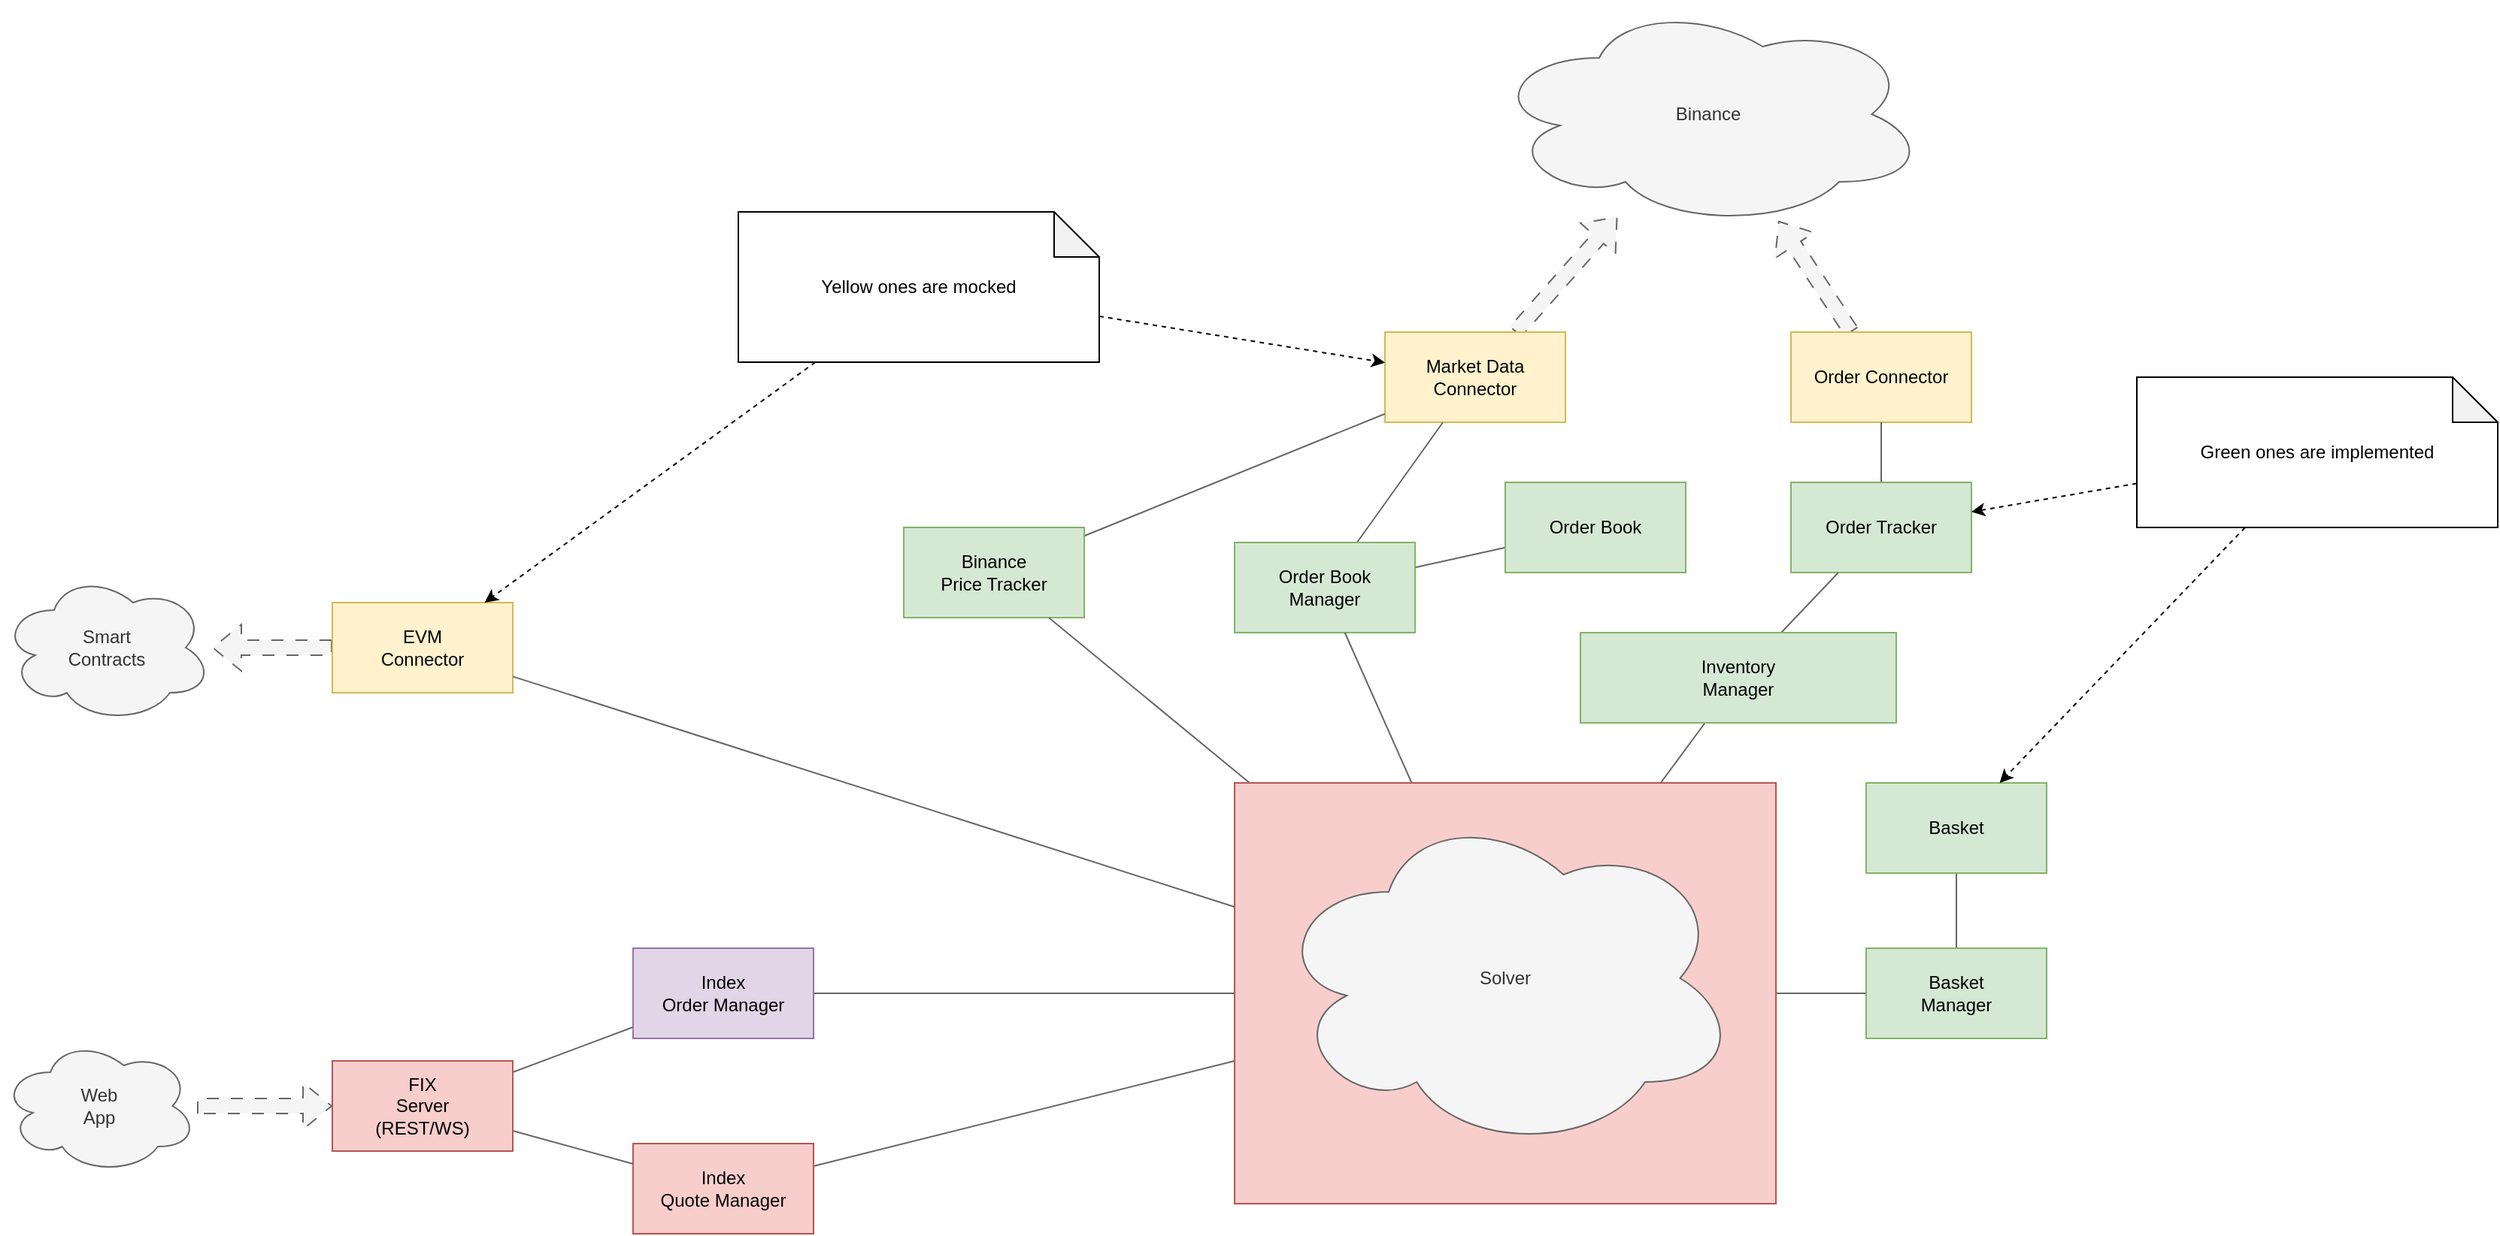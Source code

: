 <mxfile version="24.7.8">
  <diagram name="Page-1" id="jLtPJ1LHg6DGONc26ywa">
    <mxGraphModel dx="2057" dy="1960" grid="1" gridSize="10" guides="1" tooltips="1" connect="1" arrows="1" fold="1" page="1" pageScale="1" pageWidth="827" pageHeight="1169" math="0" shadow="0">
      <root>
        <mxCell id="0" />
        <mxCell id="1" parent="0" />
        <mxCell id="7HpykqLFBmdJ59aaJS6n-1" style="rounded=0;orthogonalLoop=1;jettySize=auto;html=1;endArrow=none;endFill=0;fillColor=#f5f5f5;strokeColor=#666666;" parent="1" source="7HpykqLFBmdJ59aaJS6n-3" target="7HpykqLFBmdJ59aaJS6n-24" edge="1">
          <mxGeometry relative="1" as="geometry" />
        </mxCell>
        <mxCell id="7HpykqLFBmdJ59aaJS6n-2" style="rounded=0;orthogonalLoop=1;jettySize=auto;html=1;endArrow=none;endFill=0;fillColor=#f5f5f5;strokeColor=#666666;" parent="1" source="7HpykqLFBmdJ59aaJS6n-3" target="7HpykqLFBmdJ59aaJS6n-26" edge="1">
          <mxGeometry relative="1" as="geometry" />
        </mxCell>
        <mxCell id="7HpykqLFBmdJ59aaJS6n-3" value="FIX&lt;div&gt;&lt;span style=&quot;background-color: initial;&quot;&gt;Server&lt;/span&gt;&lt;/div&gt;&lt;div&gt;&lt;span style=&quot;background-color: initial;&quot;&gt;(REST/WS)&lt;/span&gt;&lt;/div&gt;" style="rounded=0;whiteSpace=wrap;html=1;fillColor=#f8cecc;strokeColor=#b85450;" parent="1" vertex="1">
          <mxGeometry x="-120" y="425" width="120" height="60" as="geometry" />
        </mxCell>
        <mxCell id="7HpykqLFBmdJ59aaJS6n-4" style="rounded=0;orthogonalLoop=1;jettySize=auto;html=1;shape=flexArrow;fillColor=#f5f5f5;strokeColor=#666666;dashed=1;dashPattern=8 8;" parent="1" source="7HpykqLFBmdJ59aaJS6n-5" target="7HpykqLFBmdJ59aaJS6n-6" edge="1">
          <mxGeometry relative="1" as="geometry" />
        </mxCell>
        <mxCell id="7HpykqLFBmdJ59aaJS6n-5" value="&lt;div&gt;Market Data&lt;/div&gt;&lt;div&gt;Connector&lt;/div&gt;" style="rounded=0;whiteSpace=wrap;html=1;fillColor=#fff2cc;strokeColor=#d6b656;" parent="1" vertex="1">
          <mxGeometry x="580" y="-60" width="120" height="60" as="geometry" />
        </mxCell>
        <mxCell id="7HpykqLFBmdJ59aaJS6n-6" value="Binance" style="ellipse;shape=cloud;whiteSpace=wrap;html=1;fillColor=#f5f5f5;fontColor=#333333;strokeColor=#666666;" parent="1" vertex="1">
          <mxGeometry x="650" y="-280" width="290" height="150" as="geometry" />
        </mxCell>
        <mxCell id="7HpykqLFBmdJ59aaJS6n-7" style="rounded=0;orthogonalLoop=1;jettySize=auto;html=1;shape=flexArrow;fillColor=#f5f5f5;strokeColor=#666666;dashed=1;dashPattern=8 8;" parent="1" source="7HpykqLFBmdJ59aaJS6n-8" target="7HpykqLFBmdJ59aaJS6n-3" edge="1">
          <mxGeometry relative="1" as="geometry" />
        </mxCell>
        <mxCell id="7HpykqLFBmdJ59aaJS6n-8" value="Web&lt;div&gt;App&lt;/div&gt;" style="ellipse;shape=cloud;whiteSpace=wrap;html=1;fillColor=#f5f5f5;fontColor=#333333;strokeColor=#666666;" parent="1" vertex="1">
          <mxGeometry x="-340" y="410" width="130" height="90" as="geometry" />
        </mxCell>
        <mxCell id="7HpykqLFBmdJ59aaJS6n-9" value="&lt;div&gt;Smart&lt;/div&gt;&lt;div&gt;Contracts&lt;/div&gt;" style="ellipse;shape=cloud;whiteSpace=wrap;html=1;fillColor=#f5f5f5;fontColor=#333333;strokeColor=#666666;" parent="1" vertex="1">
          <mxGeometry x="-340" y="100" width="140" height="100" as="geometry" />
        </mxCell>
        <mxCell id="7HpykqLFBmdJ59aaJS6n-10" style="rounded=0;orthogonalLoop=1;jettySize=auto;html=1;shape=flexArrow;fillColor=#f5f5f5;strokeColor=#666666;dashed=1;dashPattern=8 8;" parent="1" source="7HpykqLFBmdJ59aaJS6n-12" target="7HpykqLFBmdJ59aaJS6n-9" edge="1">
          <mxGeometry relative="1" as="geometry" />
        </mxCell>
        <mxCell id="7HpykqLFBmdJ59aaJS6n-11" style="rounded=0;orthogonalLoop=1;jettySize=auto;html=1;endArrow=none;endFill=0;fillColor=#f5f5f5;strokeColor=#666666;" parent="1" source="7HpykqLFBmdJ59aaJS6n-44" target="7HpykqLFBmdJ59aaJS6n-34" edge="1">
          <mxGeometry relative="1" as="geometry" />
        </mxCell>
        <mxCell id="7HpykqLFBmdJ59aaJS6n-12" value="EVM&lt;div&gt;Connector&lt;/div&gt;" style="rounded=0;whiteSpace=wrap;html=1;fillColor=#fff2cc;strokeColor=#d6b656;" parent="1" vertex="1">
          <mxGeometry x="-120" y="120" width="120" height="60" as="geometry" />
        </mxCell>
        <mxCell id="7HpykqLFBmdJ59aaJS6n-13" style="rounded=0;orthogonalLoop=1;jettySize=auto;html=1;shape=flexArrow;fillColor=#f5f5f5;strokeColor=#666666;dashed=1;dashPattern=8 8;" parent="1" source="7HpykqLFBmdJ59aaJS6n-14" target="7HpykqLFBmdJ59aaJS6n-6" edge="1">
          <mxGeometry relative="1" as="geometry" />
        </mxCell>
        <mxCell id="7HpykqLFBmdJ59aaJS6n-14" value="&lt;div&gt;&lt;span style=&quot;background-color: initial;&quot;&gt;Order Connector&lt;/span&gt;&lt;br&gt;&lt;/div&gt;" style="rounded=0;whiteSpace=wrap;html=1;fillColor=#fff2cc;strokeColor=#d6b656;" parent="1" vertex="1">
          <mxGeometry x="850" y="-60" width="120" height="60" as="geometry" />
        </mxCell>
        <mxCell id="7HpykqLFBmdJ59aaJS6n-15" style="edgeStyle=orthogonalEdgeStyle;rounded=0;orthogonalLoop=1;jettySize=auto;html=1;endArrow=none;endFill=0;fillColor=#f5f5f5;strokeColor=#666666;" parent="1" source="7HpykqLFBmdJ59aaJS6n-16" target="7HpykqLFBmdJ59aaJS6n-14" edge="1">
          <mxGeometry relative="1" as="geometry" />
        </mxCell>
        <mxCell id="7HpykqLFBmdJ59aaJS6n-16" value="&lt;div&gt;&lt;span style=&quot;background-color: initial;&quot;&gt;Order Tracker&lt;/span&gt;&lt;br&gt;&lt;/div&gt;" style="rounded=0;whiteSpace=wrap;html=1;fillColor=#d5e8d4;strokeColor=#82b366;" parent="1" vertex="1">
          <mxGeometry x="850" y="40" width="120" height="60" as="geometry" />
        </mxCell>
        <mxCell id="7HpykqLFBmdJ59aaJS6n-17" style="rounded=0;orthogonalLoop=1;jettySize=auto;html=1;endArrow=none;endFill=0;fillColor=#f5f5f5;strokeColor=#666666;" parent="1" source="7HpykqLFBmdJ59aaJS6n-18" target="7HpykqLFBmdJ59aaJS6n-5" edge="1">
          <mxGeometry relative="1" as="geometry" />
        </mxCell>
        <mxCell id="7HpykqLFBmdJ59aaJS6n-18" value="Binance&lt;div&gt;&lt;span style=&quot;background-color: initial;&quot;&gt;Price Tracker&lt;/span&gt;&lt;br&gt;&lt;/div&gt;" style="rounded=0;whiteSpace=wrap;html=1;fillColor=#d5e8d4;strokeColor=#82b366;" parent="1" vertex="1">
          <mxGeometry x="260" y="70" width="120" height="60" as="geometry" />
        </mxCell>
        <mxCell id="7HpykqLFBmdJ59aaJS6n-19" style="rounded=0;orthogonalLoop=1;jettySize=auto;html=1;endArrow=none;endFill=0;fillColor=#f5f5f5;strokeColor=#666666;" parent="1" source="7HpykqLFBmdJ59aaJS6n-21" target="7HpykqLFBmdJ59aaJS6n-5" edge="1">
          <mxGeometry relative="1" as="geometry" />
        </mxCell>
        <mxCell id="7HpykqLFBmdJ59aaJS6n-20" style="rounded=0;orthogonalLoop=1;jettySize=auto;html=1;endArrow=none;endFill=0;fillColor=#f5f5f5;strokeColor=#666666;" parent="1" source="7HpykqLFBmdJ59aaJS6n-21" target="7HpykqLFBmdJ59aaJS6n-22" edge="1">
          <mxGeometry relative="1" as="geometry" />
        </mxCell>
        <mxCell id="7HpykqLFBmdJ59aaJS6n-21" value="&lt;div&gt;Order Book&lt;/div&gt;&lt;div&gt;Manager&lt;/div&gt;" style="rounded=0;whiteSpace=wrap;html=1;fillColor=#d5e8d4;strokeColor=#82b366;" parent="1" vertex="1">
          <mxGeometry x="480" y="80" width="120" height="60" as="geometry" />
        </mxCell>
        <mxCell id="7HpykqLFBmdJ59aaJS6n-22" value="&lt;div&gt;Order Book&lt;/div&gt;" style="rounded=0;whiteSpace=wrap;html=1;fillColor=#d5e8d4;strokeColor=#82b366;" parent="1" vertex="1">
          <mxGeometry x="660" y="40" width="120" height="60" as="geometry" />
        </mxCell>
        <mxCell id="7HpykqLFBmdJ59aaJS6n-23" style="rounded=0;orthogonalLoop=1;jettySize=auto;html=1;endArrow=none;endFill=0;fillColor=#f5f5f5;strokeColor=#666666;" parent="1" source="7HpykqLFBmdJ59aaJS6n-24" target="7HpykqLFBmdJ59aaJS6n-34" edge="1">
          <mxGeometry relative="1" as="geometry" />
        </mxCell>
        <mxCell id="7HpykqLFBmdJ59aaJS6n-24" value="&lt;div&gt;Index&lt;/div&gt;&lt;div&gt;Order Manager&lt;/div&gt;" style="rounded=0;whiteSpace=wrap;html=1;fillColor=#e1d5e7;strokeColor=#9673a6;" parent="1" vertex="1">
          <mxGeometry x="80" y="350" width="120" height="60" as="geometry" />
        </mxCell>
        <mxCell id="7HpykqLFBmdJ59aaJS6n-25" style="rounded=0;orthogonalLoop=1;jettySize=auto;html=1;endArrow=none;endFill=0;fillColor=#f5f5f5;strokeColor=#666666;" parent="1" source="7HpykqLFBmdJ59aaJS6n-26" target="7HpykqLFBmdJ59aaJS6n-34" edge="1">
          <mxGeometry relative="1" as="geometry" />
        </mxCell>
        <mxCell id="7HpykqLFBmdJ59aaJS6n-26" value="&lt;div&gt;Index&lt;/div&gt;&lt;div&gt;Quote&lt;span style=&quot;background-color: initial;&quot;&gt;&amp;nbsp;Manager&lt;/span&gt;&lt;/div&gt;" style="rounded=0;whiteSpace=wrap;html=1;fillColor=#f8cecc;strokeColor=#b85450;" parent="1" vertex="1">
          <mxGeometry x="80" y="480" width="120" height="60" as="geometry" />
        </mxCell>
        <mxCell id="7HpykqLFBmdJ59aaJS6n-31" style="rounded=0;orthogonalLoop=1;jettySize=auto;html=1;endArrow=none;endFill=0;fillColor=#f5f5f5;strokeColor=#666666;" parent="1" source="7HpykqLFBmdJ59aaJS6n-34" target="7HpykqLFBmdJ59aaJS6n-21" edge="1">
          <mxGeometry relative="1" as="geometry" />
        </mxCell>
        <mxCell id="7HpykqLFBmdJ59aaJS6n-32" style="rounded=0;orthogonalLoop=1;jettySize=auto;html=1;endArrow=none;endFill=0;fillColor=#f5f5f5;strokeColor=#666666;" parent="1" source="7HpykqLFBmdJ59aaJS6n-34" target="7HpykqLFBmdJ59aaJS6n-18" edge="1">
          <mxGeometry relative="1" as="geometry" />
        </mxCell>
        <mxCell id="7HpykqLFBmdJ59aaJS6n-33" style="rounded=0;orthogonalLoop=1;jettySize=auto;html=1;endArrow=none;endFill=0;fillColor=#f5f5f5;strokeColor=#666666;" parent="1" source="7HpykqLFBmdJ59aaJS6n-48" target="7HpykqLFBmdJ59aaJS6n-16" edge="1">
          <mxGeometry relative="1" as="geometry" />
        </mxCell>
        <mxCell id="7HpykqLFBmdJ59aaJS6n-34" value="&lt;div&gt;Solver&lt;/div&gt;" style="rounded=0;whiteSpace=wrap;html=1;fillColor=#f8cecc;strokeColor=#b85450;" parent="1" vertex="1">
          <mxGeometry x="480" y="240" width="360" height="280" as="geometry" />
        </mxCell>
        <mxCell id="7HpykqLFBmdJ59aaJS6n-41" style="rounded=0;orthogonalLoop=1;jettySize=auto;html=1;endArrow=none;endFill=0;fillColor=#f5f5f5;strokeColor=#666666;" parent="1" source="7HpykqLFBmdJ59aaJS6n-44" target="7HpykqLFBmdJ59aaJS6n-42" edge="1">
          <mxGeometry relative="1" as="geometry" />
        </mxCell>
        <mxCell id="7HpykqLFBmdJ59aaJS6n-42" value="&lt;div&gt;Basket&lt;/div&gt;" style="rounded=0;whiteSpace=wrap;html=1;fillColor=#d5e8d4;strokeColor=#82b366;" parent="1" vertex="1">
          <mxGeometry x="900" y="240" width="120" height="60" as="geometry" />
        </mxCell>
        <mxCell id="7HpykqLFBmdJ59aaJS6n-43" value="" style="rounded=0;orthogonalLoop=1;jettySize=auto;html=1;endArrow=none;endFill=0;fillColor=#f5f5f5;strokeColor=#666666;" parent="1" source="7HpykqLFBmdJ59aaJS6n-12" target="7HpykqLFBmdJ59aaJS6n-34" edge="1">
          <mxGeometry relative="1" as="geometry">
            <mxPoint y="169" as="sourcePoint" />
            <mxPoint x="520" y="335" as="targetPoint" />
          </mxGeometry>
        </mxCell>
        <mxCell id="7HpykqLFBmdJ59aaJS6n-44" value="&lt;div&gt;Basket&lt;/div&gt;&lt;div&gt;Manager&lt;/div&gt;" style="rounded=0;whiteSpace=wrap;html=1;fillColor=#d5e8d4;strokeColor=#82b366;" parent="1" vertex="1">
          <mxGeometry x="900" y="350" width="120" height="60" as="geometry" />
        </mxCell>
        <mxCell id="7HpykqLFBmdJ59aaJS6n-47" value="" style="rounded=0;orthogonalLoop=1;jettySize=auto;html=1;endArrow=none;endFill=0;fillColor=#f5f5f5;strokeColor=#666666;" parent="1" source="7HpykqLFBmdJ59aaJS6n-34" target="7HpykqLFBmdJ59aaJS6n-48" edge="1">
          <mxGeometry relative="1" as="geometry">
            <mxPoint x="773" y="240" as="sourcePoint" />
            <mxPoint x="886" y="100" as="targetPoint" />
          </mxGeometry>
        </mxCell>
        <mxCell id="7HpykqLFBmdJ59aaJS6n-48" value="&lt;div&gt;Inventory&lt;/div&gt;&lt;div&gt;Manager&lt;/div&gt;" style="rounded=0;whiteSpace=wrap;html=1;fillColor=#d5e8d4;strokeColor=#82b366;" parent="1" vertex="1">
          <mxGeometry x="710" y="140" width="210" height="60" as="geometry" />
        </mxCell>
        <mxCell id="7HpykqLFBmdJ59aaJS6n-49" value="Solver" style="ellipse;shape=cloud;whiteSpace=wrap;html=1;fillColor=#f5f5f5;fontColor=#333333;strokeColor=#666666;" parent="1" vertex="1">
          <mxGeometry x="505" y="255" width="310" height="230" as="geometry" />
        </mxCell>
        <mxCell id="JFc-Nc1pFeaJhx-aHu0_-2" style="rounded=0;orthogonalLoop=1;jettySize=auto;html=1;dashed=1;" parent="1" source="JFc-Nc1pFeaJhx-aHu0_-1" target="7HpykqLFBmdJ59aaJS6n-16" edge="1">
          <mxGeometry relative="1" as="geometry" />
        </mxCell>
        <mxCell id="JFc-Nc1pFeaJhx-aHu0_-3" style="rounded=0;orthogonalLoop=1;jettySize=auto;html=1;dashed=1;" parent="1" source="JFc-Nc1pFeaJhx-aHu0_-1" target="7HpykqLFBmdJ59aaJS6n-42" edge="1">
          <mxGeometry relative="1" as="geometry" />
        </mxCell>
        <mxCell id="JFc-Nc1pFeaJhx-aHu0_-1" value="Green ones are implemented" style="shape=note;whiteSpace=wrap;html=1;backgroundOutline=1;darkOpacity=0.05;" parent="1" vertex="1">
          <mxGeometry x="1080" y="-30" width="240" height="100" as="geometry" />
        </mxCell>
        <mxCell id="JFc-Nc1pFeaJhx-aHu0_-7" style="rounded=0;orthogonalLoop=1;jettySize=auto;html=1;dashed=1;" parent="1" source="JFc-Nc1pFeaJhx-aHu0_-5" target="7HpykqLFBmdJ59aaJS6n-5" edge="1">
          <mxGeometry relative="1" as="geometry" />
        </mxCell>
        <mxCell id="JFc-Nc1pFeaJhx-aHu0_-9" style="rounded=0;orthogonalLoop=1;jettySize=auto;html=1;dashed=1;" parent="1" source="JFc-Nc1pFeaJhx-aHu0_-5" target="7HpykqLFBmdJ59aaJS6n-12" edge="1">
          <mxGeometry relative="1" as="geometry" />
        </mxCell>
        <mxCell id="JFc-Nc1pFeaJhx-aHu0_-5" value="Yellow ones are mocked" style="shape=note;whiteSpace=wrap;html=1;backgroundOutline=1;darkOpacity=0.05;" parent="1" vertex="1">
          <mxGeometry x="150" y="-140" width="240" height="100" as="geometry" />
        </mxCell>
      </root>
    </mxGraphModel>
  </diagram>
</mxfile>

